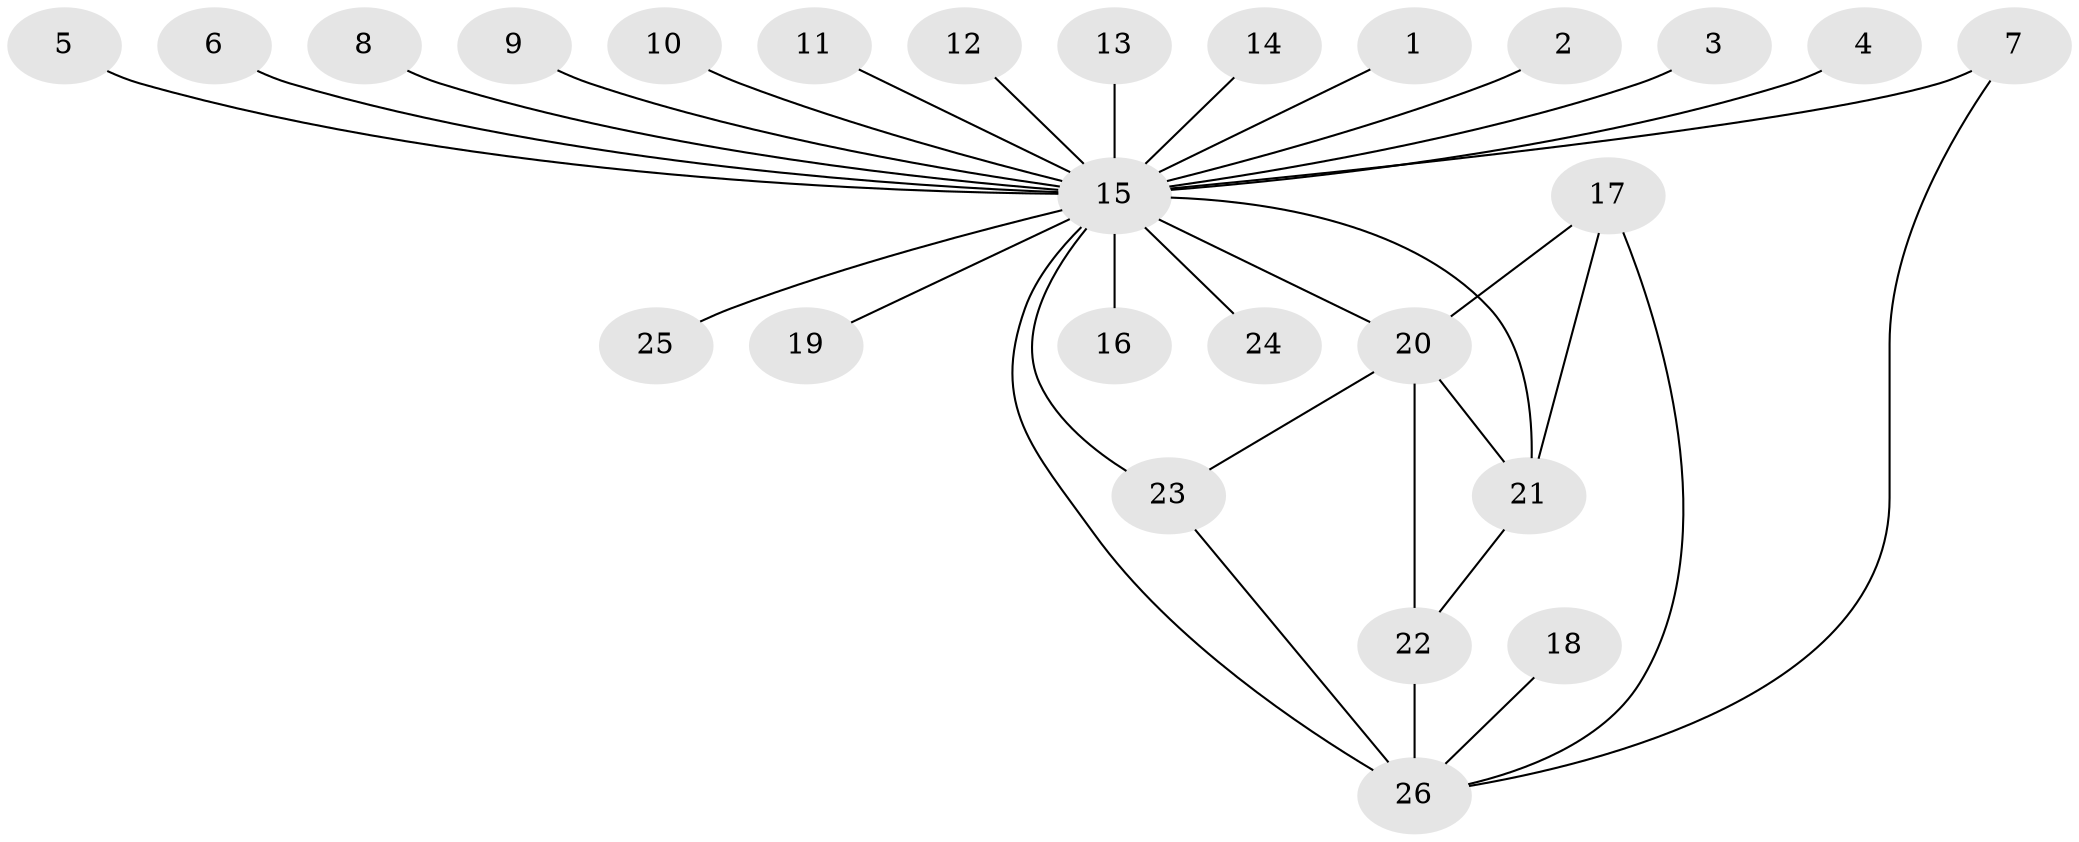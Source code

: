 // original degree distribution, {4: 0.06976744186046512, 34: 0.011627906976744186, 2: 0.2441860465116279, 1: 0.5116279069767442, 6: 0.023255813953488372, 7: 0.023255813953488372, 5: 0.011627906976744186, 9: 0.011627906976744186, 3: 0.09302325581395349}
// Generated by graph-tools (version 1.1) at 2025/36/03/04/25 23:36:50]
// undirected, 26 vertices, 33 edges
graph export_dot {
  node [color=gray90,style=filled];
  1;
  2;
  3;
  4;
  5;
  6;
  7;
  8;
  9;
  10;
  11;
  12;
  13;
  14;
  15;
  16;
  17;
  18;
  19;
  20;
  21;
  22;
  23;
  24;
  25;
  26;
  1 -- 15 [weight=1.0];
  2 -- 15 [weight=1.0];
  3 -- 15 [weight=1.0];
  4 -- 15 [weight=1.0];
  5 -- 15 [weight=1.0];
  6 -- 15 [weight=1.0];
  7 -- 15 [weight=1.0];
  7 -- 26 [weight=1.0];
  8 -- 15 [weight=1.0];
  9 -- 15 [weight=1.0];
  10 -- 15 [weight=1.0];
  11 -- 15 [weight=1.0];
  12 -- 15 [weight=1.0];
  13 -- 15 [weight=1.0];
  14 -- 15 [weight=1.0];
  15 -- 16 [weight=1.0];
  15 -- 19 [weight=1.0];
  15 -- 20 [weight=5.0];
  15 -- 21 [weight=1.0];
  15 -- 23 [weight=2.0];
  15 -- 24 [weight=1.0];
  15 -- 25 [weight=1.0];
  15 -- 26 [weight=2.0];
  17 -- 20 [weight=1.0];
  17 -- 21 [weight=1.0];
  17 -- 26 [weight=1.0];
  18 -- 26 [weight=1.0];
  20 -- 21 [weight=1.0];
  20 -- 22 [weight=1.0];
  20 -- 23 [weight=1.0];
  21 -- 22 [weight=1.0];
  22 -- 26 [weight=1.0];
  23 -- 26 [weight=1.0];
}
